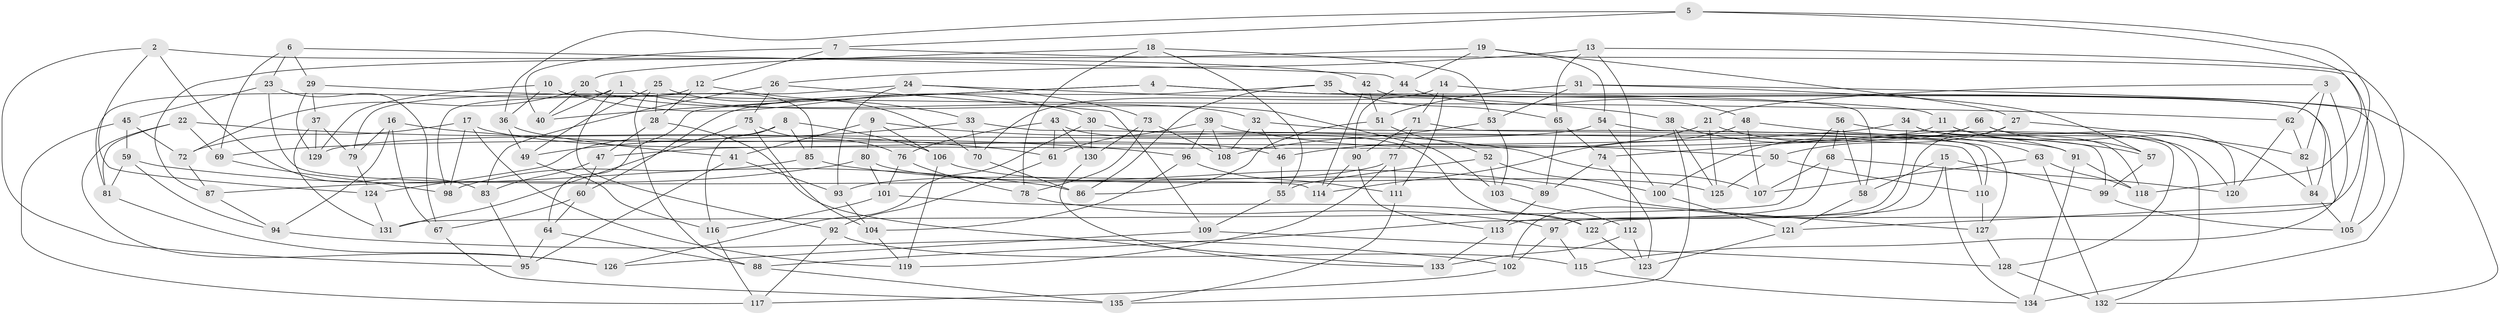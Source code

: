 // coarse degree distribution, {4: 0.39285714285714285, 6: 0.5595238095238095, 5: 0.047619047619047616}
// Generated by graph-tools (version 1.1) at 2025/42/03/06/25 10:42:23]
// undirected, 135 vertices, 270 edges
graph export_dot {
graph [start="1"]
  node [color=gray90,style=filled];
  1;
  2;
  3;
  4;
  5;
  6;
  7;
  8;
  9;
  10;
  11;
  12;
  13;
  14;
  15;
  16;
  17;
  18;
  19;
  20;
  21;
  22;
  23;
  24;
  25;
  26;
  27;
  28;
  29;
  30;
  31;
  32;
  33;
  34;
  35;
  36;
  37;
  38;
  39;
  40;
  41;
  42;
  43;
  44;
  45;
  46;
  47;
  48;
  49;
  50;
  51;
  52;
  53;
  54;
  55;
  56;
  57;
  58;
  59;
  60;
  61;
  62;
  63;
  64;
  65;
  66;
  67;
  68;
  69;
  70;
  71;
  72;
  73;
  74;
  75;
  76;
  77;
  78;
  79;
  80;
  81;
  82;
  83;
  84;
  85;
  86;
  87;
  88;
  89;
  90;
  91;
  92;
  93;
  94;
  95;
  96;
  97;
  98;
  99;
  100;
  101;
  102;
  103;
  104;
  105;
  106;
  107;
  108;
  109;
  110;
  111;
  112;
  113;
  114;
  115;
  116;
  117;
  118;
  119;
  120;
  121;
  122;
  123;
  124;
  125;
  126;
  127;
  128;
  129;
  130;
  131;
  132;
  133;
  134;
  135;
  1 -- 40;
  1 -- 81;
  1 -- 92;
  1 -- 103;
  2 -- 124;
  2 -- 95;
  2 -- 42;
  2 -- 83;
  3 -- 21;
  3 -- 62;
  3 -- 121;
  3 -- 82;
  4 -- 58;
  4 -- 40;
  4 -- 64;
  4 -- 11;
  5 -- 122;
  5 -- 118;
  5 -- 7;
  5 -- 36;
  6 -- 23;
  6 -- 29;
  6 -- 44;
  6 -- 69;
  7 -- 40;
  7 -- 105;
  7 -- 12;
  8 -- 106;
  8 -- 116;
  8 -- 124;
  8 -- 85;
  9 -- 41;
  9 -- 106;
  9 -- 107;
  9 -- 80;
  10 -- 129;
  10 -- 30;
  10 -- 85;
  10 -- 36;
  11 -- 132;
  11 -- 47;
  11 -- 57;
  12 -- 98;
  12 -- 28;
  12 -- 33;
  13 -- 65;
  13 -- 112;
  13 -- 134;
  13 -- 26;
  14 -- 71;
  14 -- 70;
  14 -- 111;
  14 -- 105;
  15 -- 99;
  15 -- 134;
  15 -- 97;
  15 -- 58;
  16 -- 94;
  16 -- 96;
  16 -- 67;
  16 -- 79;
  17 -- 119;
  17 -- 98;
  17 -- 72;
  17 -- 46;
  18 -- 55;
  18 -- 78;
  18 -- 53;
  18 -- 20;
  19 -- 27;
  19 -- 54;
  19 -- 44;
  19 -- 87;
  20 -- 32;
  20 -- 40;
  20 -- 72;
  21 -- 125;
  21 -- 46;
  21 -- 91;
  22 -- 81;
  22 -- 126;
  22 -- 69;
  22 -- 61;
  23 -- 67;
  23 -- 45;
  23 -- 114;
  24 -- 38;
  24 -- 79;
  24 -- 73;
  24 -- 93;
  25 -- 49;
  25 -- 70;
  25 -- 88;
  25 -- 28;
  26 -- 75;
  26 -- 83;
  26 -- 109;
  27 -- 102;
  27 -- 82;
  27 -- 50;
  28 -- 133;
  28 -- 47;
  29 -- 37;
  29 -- 129;
  29 -- 62;
  30 -- 130;
  30 -- 91;
  30 -- 126;
  31 -- 53;
  31 -- 57;
  31 -- 51;
  31 -- 132;
  32 -- 110;
  32 -- 46;
  32 -- 108;
  33 -- 70;
  33 -- 110;
  33 -- 49;
  34 -- 120;
  34 -- 113;
  34 -- 118;
  34 -- 69;
  35 -- 65;
  35 -- 60;
  35 -- 115;
  35 -- 86;
  36 -- 41;
  36 -- 49;
  37 -- 131;
  37 -- 129;
  37 -- 79;
  38 -- 135;
  38 -- 125;
  38 -- 63;
  39 -- 96;
  39 -- 61;
  39 -- 50;
  39 -- 108;
  41 -- 95;
  41 -- 93;
  42 -- 84;
  42 -- 114;
  42 -- 51;
  43 -- 130;
  43 -- 61;
  43 -- 122;
  43 -- 76;
  44 -- 90;
  44 -- 48;
  45 -- 72;
  45 -- 117;
  45 -- 59;
  46 -- 55;
  47 -- 83;
  47 -- 60;
  48 -- 114;
  48 -- 107;
  48 -- 57;
  49 -- 116;
  50 -- 110;
  50 -- 125;
  51 -- 86;
  51 -- 52;
  52 -- 55;
  52 -- 100;
  52 -- 103;
  53 -- 103;
  53 -- 108;
  54 -- 99;
  54 -- 100;
  54 -- 129;
  55 -- 109;
  56 -- 131;
  56 -- 58;
  56 -- 128;
  56 -- 68;
  57 -- 99;
  58 -- 121;
  59 -- 94;
  59 -- 81;
  59 -- 86;
  60 -- 64;
  60 -- 67;
  61 -- 92;
  62 -- 82;
  62 -- 120;
  63 -- 107;
  63 -- 132;
  63 -- 118;
  64 -- 95;
  64 -- 88;
  65 -- 74;
  65 -- 89;
  66 -- 74;
  66 -- 100;
  66 -- 120;
  66 -- 84;
  67 -- 135;
  68 -- 88;
  68 -- 120;
  68 -- 107;
  69 -- 98;
  70 -- 86;
  71 -- 77;
  71 -- 90;
  71 -- 127;
  72 -- 87;
  73 -- 130;
  73 -- 78;
  73 -- 108;
  74 -- 89;
  74 -- 123;
  75 -- 131;
  75 -- 104;
  75 -- 76;
  76 -- 101;
  76 -- 78;
  77 -- 119;
  77 -- 111;
  77 -- 93;
  78 -- 97;
  79 -- 124;
  80 -- 87;
  80 -- 101;
  80 -- 89;
  81 -- 126;
  82 -- 84;
  83 -- 95;
  84 -- 105;
  85 -- 98;
  85 -- 127;
  87 -- 94;
  88 -- 135;
  89 -- 113;
  90 -- 113;
  90 -- 114;
  91 -- 118;
  91 -- 134;
  92 -- 117;
  92 -- 115;
  93 -- 104;
  94 -- 102;
  96 -- 111;
  96 -- 104;
  97 -- 115;
  97 -- 102;
  99 -- 105;
  100 -- 121;
  101 -- 122;
  101 -- 116;
  102 -- 117;
  103 -- 112;
  104 -- 119;
  106 -- 125;
  106 -- 119;
  109 -- 126;
  109 -- 128;
  110 -- 127;
  111 -- 135;
  112 -- 123;
  112 -- 133;
  113 -- 133;
  115 -- 134;
  116 -- 117;
  121 -- 123;
  122 -- 123;
  124 -- 131;
  127 -- 128;
  128 -- 132;
  130 -- 133;
}
